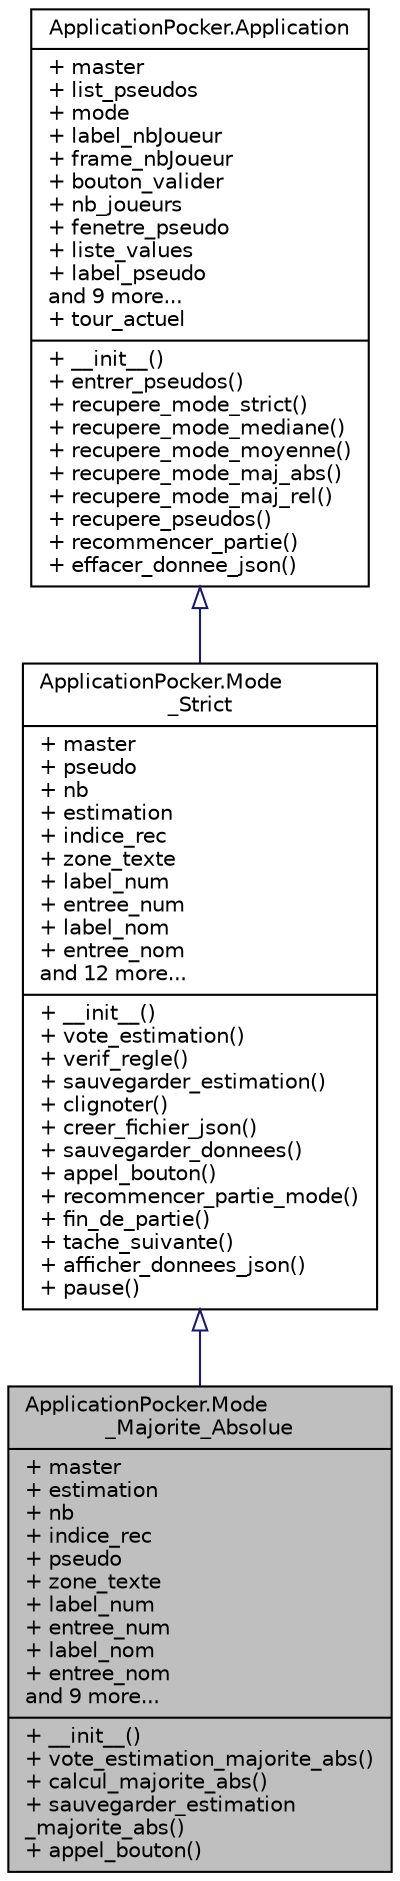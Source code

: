 digraph "ApplicationPocker.Mode_Majorite_Absolue"
{
  edge [fontname="Helvetica",fontsize="10",labelfontname="Helvetica",labelfontsize="10"];
  node [fontname="Helvetica",fontsize="10",shape=record];
  Node3 [label="{ApplicationPocker.Mode\l_Majorite_Absolue\n|+ master\l+ estimation\l+ nb\l+ indice_rec\l+ pseudo\l+ zone_texte\l+ label_num\l+ entree_num\l+ label_nom\l+ entree_nom\land 9 more...\l|+ __init__()\l+ vote_estimation_majorite_abs()\l+ calcul_majorite_abs()\l+ sauvegarder_estimation\l_majorite_abs()\l+ appel_bouton()\l}",height=0.2,width=0.4,color="black", fillcolor="grey75", style="filled", fontcolor="black"];
  Node4 -> Node3 [dir="back",color="midnightblue",fontsize="10",style="solid",arrowtail="onormal",fontname="Helvetica"];
  Node4 [label="{ApplicationPocker.Mode\l_Strict\n|+ master\l+ pseudo\l+ nb\l+ estimation\l+ indice_rec\l+ zone_texte\l+ label_num\l+ entree_num\l+ label_nom\l+ entree_nom\land 12 more...\l|+ __init__()\l+ vote_estimation()\l+ verif_regle()\l+ sauvegarder_estimation()\l+ clignoter()\l+ creer_fichier_json()\l+ sauvegarder_donnees()\l+ appel_bouton()\l+ recommencer_partie_mode()\l+ fin_de_partie()\l+ tache_suivante()\l+ afficher_donnees_json()\l+ pause()\l}",height=0.2,width=0.4,color="black", fillcolor="white", style="filled",URL="$class_application_pocker_1_1_mode___strict.html"];
  Node5 -> Node4 [dir="back",color="midnightblue",fontsize="10",style="solid",arrowtail="onormal",fontname="Helvetica"];
  Node5 [label="{ApplicationPocker.Application\n|+ master\l+ list_pseudos\l+ mode\l+ label_nbJoueur\l+ frame_nbJoueur\l+ bouton_valider\l+ nb_joueurs\l+ fenetre_pseudo\l+ liste_values\l+ label_pseudo\land 9 more...\l+ tour_actuel\l|+ __init__()\l+ entrer_pseudos()\l+ recupere_mode_strict()\l+ recupere_mode_mediane()\l+ recupere_mode_moyenne()\l+ recupere_mode_maj_abs()\l+ recupere_mode_maj_rel()\l+ recupere_pseudos()\l+ recommencer_partie()\l+ effacer_donnee_json()\l}",height=0.2,width=0.4,color="black", fillcolor="white", style="filled",URL="$class_application_pocker_1_1_application.html"];
}
